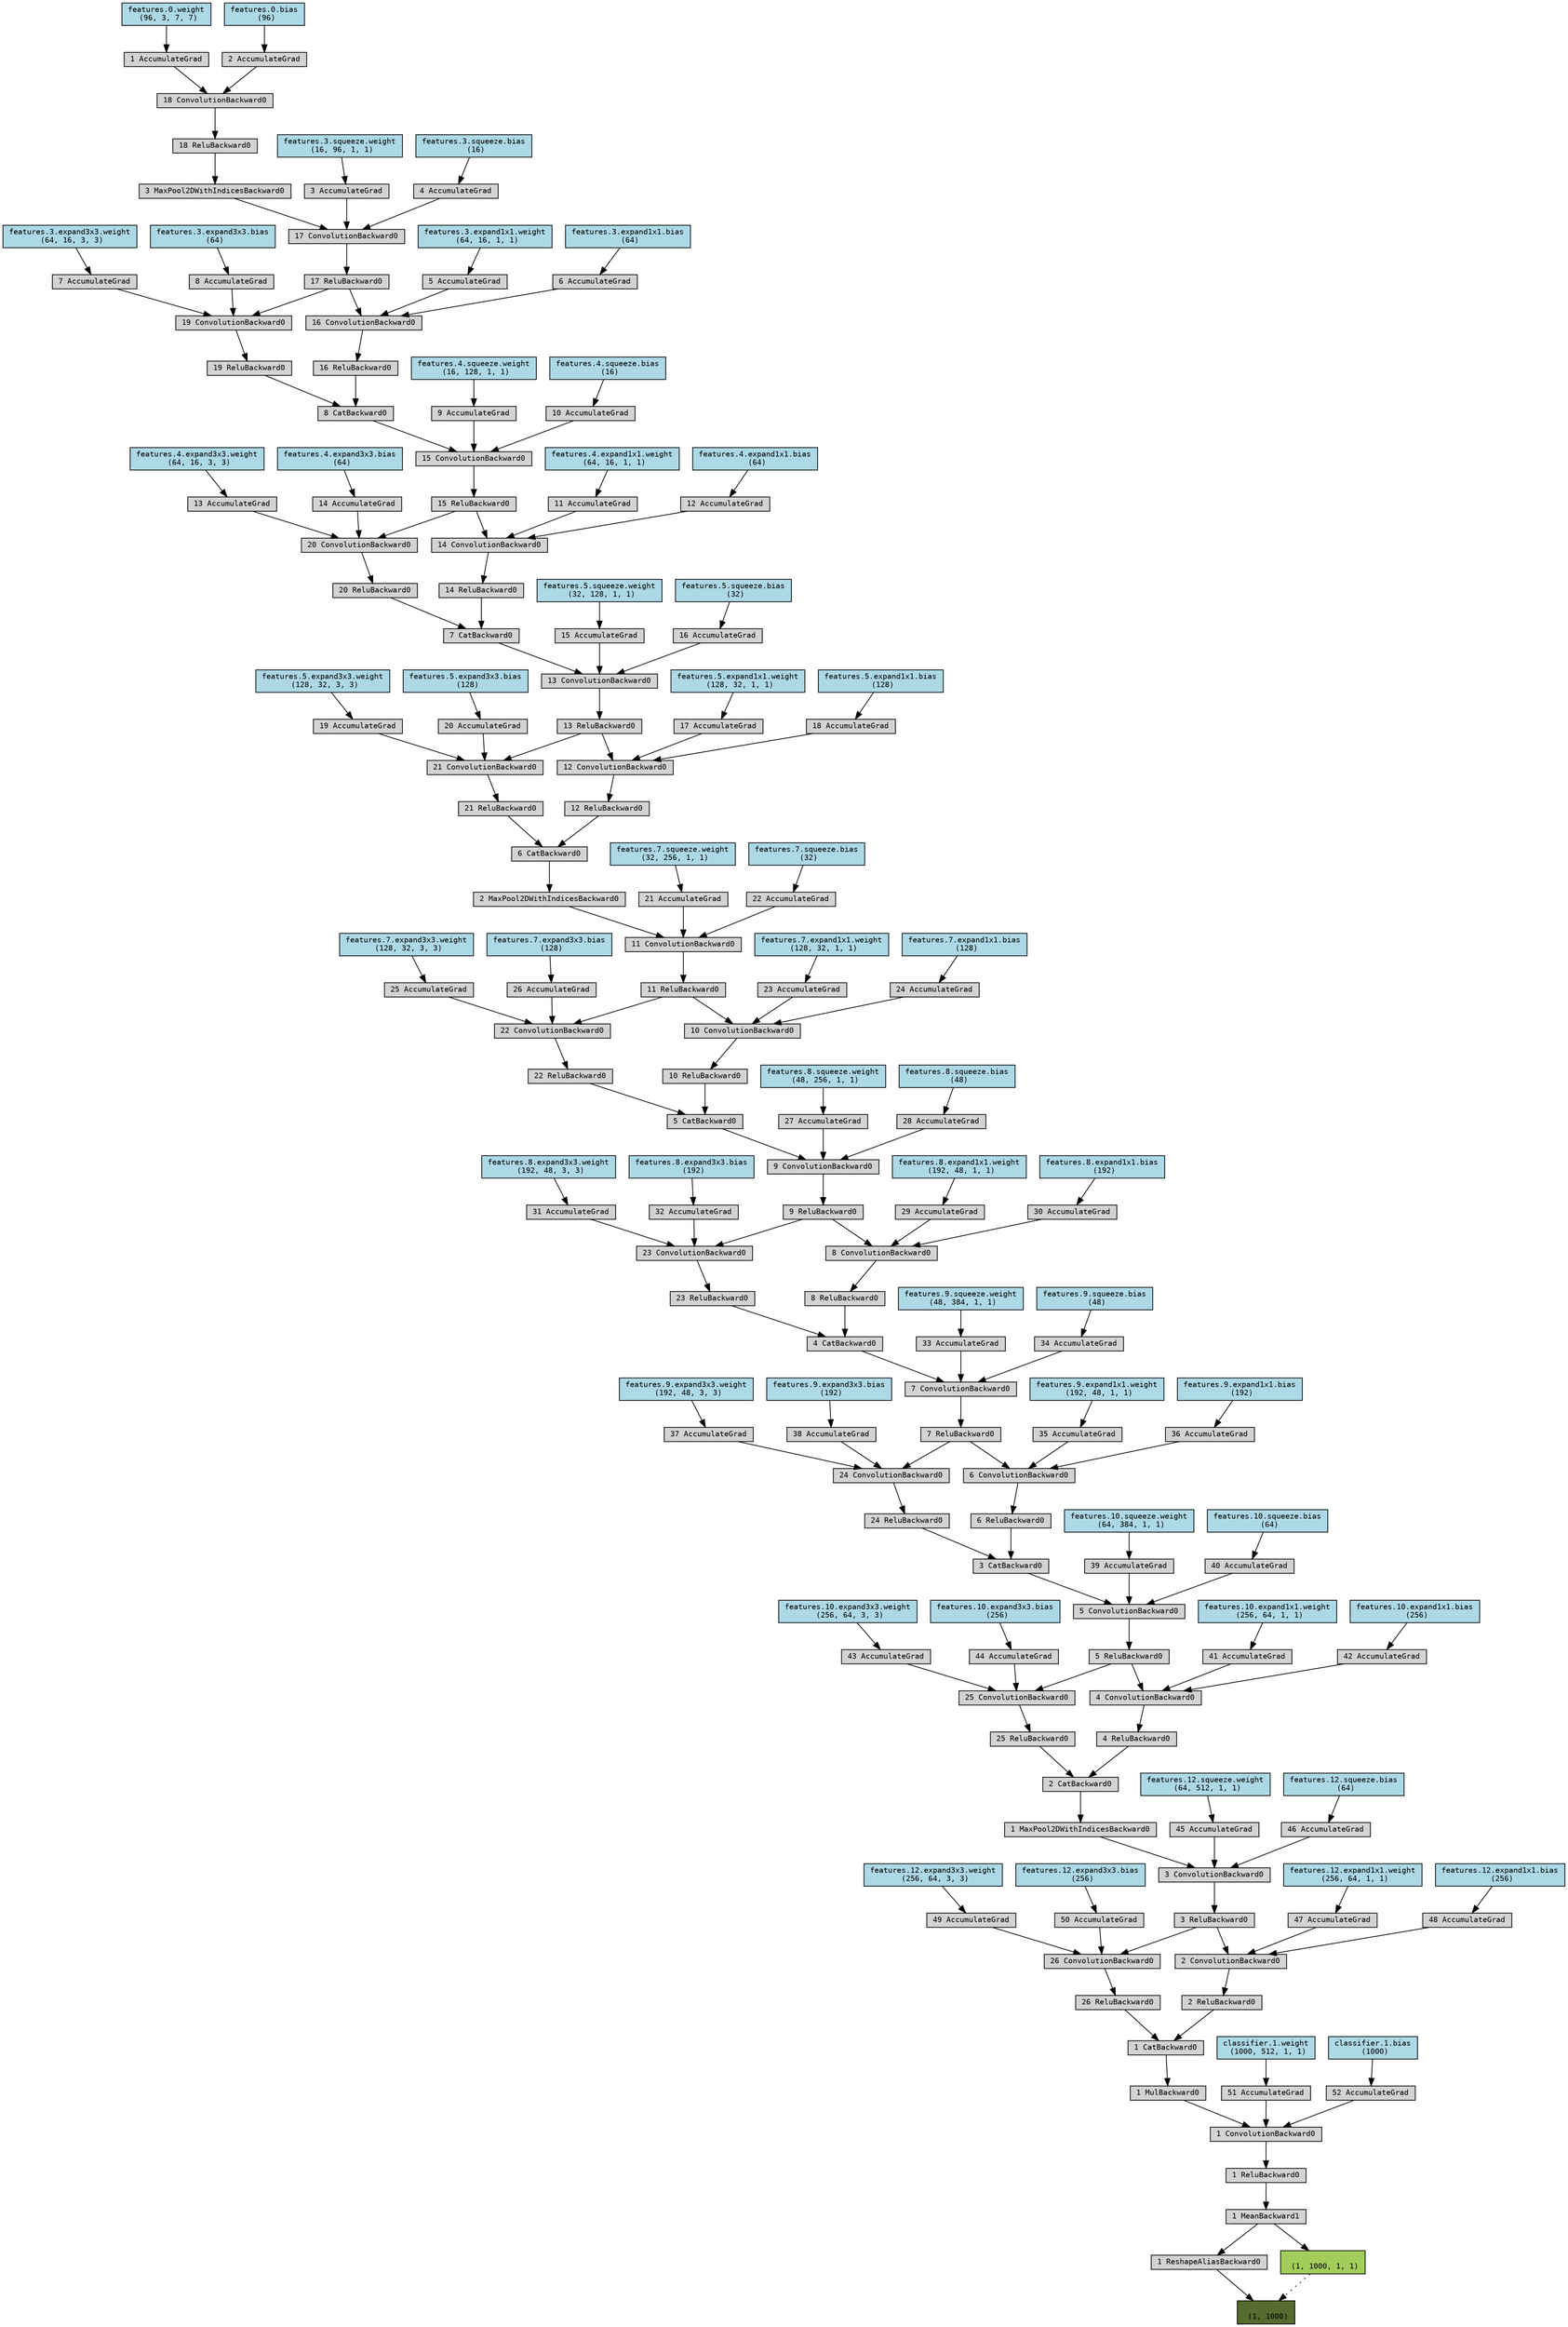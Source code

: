 digraph {
	graph [size="52.8,52.8"]
	node [align=left fontname=monospace fontsize=10 height=0.2 ranksep=0.1 shape=box style=filled]
	139884539478320 [label="
 (1, 1000)" fillcolor=darkolivegreen]
	139884539489488 [label="1 ReshapeAliasBackward0"]
	139884539489536 -> 139884539489488
	139884539489536 [label="1 MeanBackward1"]
	139884539489632 -> 139884539489536
	139884539489632 [label="1 ReluBackward0"]
	139884539489728 -> 139884539489632
	139884539489728 [label="1 ConvolutionBackward0"]
	139884539489824 -> 139884539489728
	139884539489824 [label="1 MulBackward0"]
	139884539490016 -> 139884539489824
	139884539490016 [label="1 CatBackward0"]
	139884539490112 -> 139884539490016
	139884539490112 [label="2 ReluBackward0"]
	139884539490256 -> 139884539490112
	139884539490256 [label="2 ConvolutionBackward0"]
	139884539490160 -> 139884539490256
	139884539490160 [label="3 ReluBackward0"]
	139884536013104 -> 139884539490160
	139884536013104 [label="3 ConvolutionBackward0"]
	139884536013200 -> 139884536013104
	139884536013200 [label="1 MaxPool2DWithIndicesBackward0"]
	139884536013392 -> 139884536013200
	139884536013392 [label="2 CatBackward0"]
	139884536013488 -> 139884536013392
	139884536013488 [label="4 ReluBackward0"]
	139884536013632 -> 139884536013488
	139884536013632 [label="4 ConvolutionBackward0"]
	139884536013728 -> 139884536013632
	139884536013728 [label="5 ReluBackward0"]
	139884536013920 -> 139884536013728
	139884536013920 [label="5 ConvolutionBackward0"]
	139884536014016 -> 139884536013920
	139884536014016 [label="3 CatBackward0"]
	139884536014208 -> 139884536014016
	139884536014208 [label="6 ReluBackward0"]
	139884536014352 -> 139884536014208
	139884536014352 [label="6 ConvolutionBackward0"]
	139884536014448 -> 139884536014352
	139884536014448 [label="7 ReluBackward0"]
	139884536014640 -> 139884536014448
	139884536014640 [label="7 ConvolutionBackward0"]
	139884536014736 -> 139884536014640
	139884536014736 [label="4 CatBackward0"]
	139884536014928 -> 139884536014736
	139884536014928 [label="8 ReluBackward0"]
	139884536015072 -> 139884536014928
	139884536015072 [label="8 ConvolutionBackward0"]
	139884536015168 -> 139884536015072
	139884536015168 [label="9 ReluBackward0"]
	139884536015360 -> 139884536015168
	139884536015360 [label="9 ConvolutionBackward0"]
	139884536015456 -> 139884536015360
	139884536015456 [label="5 CatBackward0"]
	139884536015648 -> 139884536015456
	139884536015648 [label="10 ReluBackward0"]
	139884536015792 -> 139884536015648
	139884536015792 [label="10 ConvolutionBackward0"]
	139884536015888 -> 139884536015792
	139884536015888 [label="11 ReluBackward0"]
	139884536016080 -> 139884536015888
	139884536016080 [label="11 ConvolutionBackward0"]
	139884536016176 -> 139884536016080
	139884536016176 [label="2 MaxPool2DWithIndicesBackward0"]
	139884536016368 -> 139884536016176
	139884536016368 [label="6 CatBackward0"]
	139884536016416 -> 139884536016368
	139884536016416 [label="12 ReluBackward0"]
	139884536016656 -> 139884536016416
	139884536016656 [label="12 ConvolutionBackward0"]
	139884536016704 -> 139884536016656
	139884536016704 [label="13 ReluBackward0"]
	139884536021152 -> 139884536016704
	139884536021152 [label="13 ConvolutionBackward0"]
	139884536021200 -> 139884536021152
	139884536021200 [label="7 CatBackward0"]
	139884536021488 -> 139884536021200
	139884536021488 [label="14 ReluBackward0"]
	139884536021632 -> 139884536021488
	139884536021632 [label="14 ConvolutionBackward0"]
	139884536021680 -> 139884536021632
	139884536021680 [label="15 ReluBackward0"]
	139884536021968 -> 139884536021680
	139884536021968 [label="15 ConvolutionBackward0"]
	139884536022016 -> 139884536021968
	139884536022016 [label="8 CatBackward0"]
	139884536022304 -> 139884536022016
	139884536022304 [label="16 ReluBackward0"]
	139884536022448 -> 139884536022304
	139884536022448 [label="16 ConvolutionBackward0"]
	139884536022496 -> 139884536022448
	139884536022496 [label="17 ReluBackward0"]
	139884536022784 -> 139884536022496
	139884536022784 [label="17 ConvolutionBackward0"]
	139884536022832 -> 139884536022784
	139884536022832 [label="3 MaxPool2DWithIndicesBackward0"]
	139884536023120 -> 139884536022832
	139884536023120 [label="18 ReluBackward0"]
	139884536023168 -> 139884536023120
	139884536023168 [label="18 ConvolutionBackward0"]
	139884536023312 -> 139884536023168
	139884539567056 [label="features.0.weight
 (96, 3, 7, 7)" fillcolor=lightblue]
	139884539567056 -> 139884536023312
	139884536023312 [label="1 AccumulateGrad"]
	139884536023264 -> 139884536023168
	139884539567216 [label="features.0.bias
 (96)" fillcolor=lightblue]
	139884539567216 -> 139884536023264
	139884536023264 [label="2 AccumulateGrad"]
	139884536022688 -> 139884536022784
	139884539567296 [label="features.3.squeeze.weight
 (16, 96, 1, 1)" fillcolor=lightblue]
	139884539567296 -> 139884536022688
	139884536022688 [label="3 AccumulateGrad"]
	139884536022928 -> 139884536022784
	139884539567536 [label="features.3.squeeze.bias
 (16)" fillcolor=lightblue]
	139884539567536 -> 139884536022928
	139884536022928 [label="4 AccumulateGrad"]
	139884536022352 -> 139884536022448
	139884539568016 [label="features.3.expand1x1.weight
 (64, 16, 1, 1)" fillcolor=lightblue]
	139884539568016 -> 139884536022352
	139884536022352 [label="5 AccumulateGrad"]
	139884536022592 -> 139884536022448
	139884539567936 [label="features.3.expand1x1.bias
 (64)" fillcolor=lightblue]
	139884539567936 -> 139884536022592
	139884536022592 [label="6 AccumulateGrad"]
	139884536022256 -> 139884536022016
	139884536022256 [label="19 ReluBackward0"]
	139884536022736 -> 139884536022256
	139884536022736 [label="19 ConvolutionBackward0"]
	139884536022496 -> 139884536022736
	139884536023072 -> 139884536022736
	139884539670672 [label="features.3.expand3x3.weight
 (64, 16, 3, 3)" fillcolor=lightblue]
	139884539670672 -> 139884536023072
	139884536023072 [label="7 AccumulateGrad"]
	139884536022976 -> 139884536022736
	139884539670752 [label="features.3.expand3x3.bias
 (64)" fillcolor=lightblue]
	139884539670752 -> 139884536022976
	139884536022976 [label="8 AccumulateGrad"]
	139884536021872 -> 139884536021968
	139884539670912 [label="features.4.squeeze.weight
 (16, 128, 1, 1)" fillcolor=lightblue]
	139884539670912 -> 139884536021872
	139884536021872 [label="9 AccumulateGrad"]
	139884536022112 -> 139884536021968
	139884539670992 [label="features.4.squeeze.bias
 (16)" fillcolor=lightblue]
	139884539670992 -> 139884536022112
	139884536022112 [label="10 AccumulateGrad"]
	139884536021536 -> 139884536021632
	139884539671152 [label="features.4.expand1x1.weight
 (64, 16, 1, 1)" fillcolor=lightblue]
	139884539671152 -> 139884536021536
	139884536021536 [label="11 AccumulateGrad"]
	139884536021776 -> 139884536021632
	139884539671232 [label="features.4.expand1x1.bias
 (64)" fillcolor=lightblue]
	139884539671232 -> 139884536021776
	139884536021776 [label="12 AccumulateGrad"]
	139884536021440 -> 139884536021200
	139884536021440 [label="20 ReluBackward0"]
	139884536021920 -> 139884536021440
	139884536021920 [label="20 ConvolutionBackward0"]
	139884536021680 -> 139884536021920
	139884536022208 -> 139884536021920
	139884539671392 [label="features.4.expand3x3.weight
 (64, 16, 3, 3)" fillcolor=lightblue]
	139884539671392 -> 139884536022208
	139884536022208 [label="13 AccumulateGrad"]
	139884536022160 -> 139884536021920
	139884539671472 [label="features.4.expand3x3.bias
 (64)" fillcolor=lightblue]
	139884539671472 -> 139884536022160
	139884536022160 [label="14 AccumulateGrad"]
	139884536021056 -> 139884536021152
	139884539671632 [label="features.5.squeeze.weight
 (32, 128, 1, 1)" fillcolor=lightblue]
	139884539671632 -> 139884536021056
	139884536021056 [label="15 AccumulateGrad"]
	139884536021296 -> 139884536021152
	139884539671712 [label="features.5.squeeze.bias
 (32)" fillcolor=lightblue]
	139884539671712 -> 139884536021296
	139884536021296 [label="16 AccumulateGrad"]
	139884536016560 -> 139884536016656
	139884539671872 [label="features.5.expand1x1.weight
 (128, 32, 1, 1)" fillcolor=lightblue]
	139884539671872 -> 139884536016560
	139884536016560 [label="17 AccumulateGrad"]
	139884536016800 -> 139884536016656
	139884539671952 [label="features.5.expand1x1.bias
 (128)" fillcolor=lightblue]
	139884539671952 -> 139884536016800
	139884536016800 [label="18 AccumulateGrad"]
	139884536016272 -> 139884536016368
	139884536016272 [label="21 ReluBackward0"]
	139884536016848 -> 139884536016272
	139884536016848 [label="21 ConvolutionBackward0"]
	139884536016704 -> 139884536016848
	139884536021392 -> 139884536016848
	139884539672112 [label="features.5.expand3x3.weight
 (128, 32, 3, 3)" fillcolor=lightblue]
	139884539672112 -> 139884536021392
	139884536021392 [label="19 AccumulateGrad"]
	139884536021344 -> 139884536016848
	139884539672192 [label="features.5.expand3x3.bias
 (128)" fillcolor=lightblue]
	139884539672192 -> 139884536021344
	139884536021344 [label="20 AccumulateGrad"]
	139884536016128 -> 139884536016080
	139884539672352 [label="features.7.squeeze.weight
 (32, 256, 1, 1)" fillcolor=lightblue]
	139884539672352 -> 139884536016128
	139884536016128 [label="21 AccumulateGrad"]
	139884536015984 -> 139884536016080
	139884539672432 [label="features.7.squeeze.bias
 (32)" fillcolor=lightblue]
	139884539672432 -> 139884536015984
	139884536015984 [label="22 AccumulateGrad"]
	139884536015840 -> 139884536015792
	139884539672592 [label="features.7.expand1x1.weight
 (128, 32, 1, 1)" fillcolor=lightblue]
	139884539672592 -> 139884536015840
	139884536015840 [label="23 AccumulateGrad"]
	139884536015696 -> 139884536015792
	139884539672672 [label="features.7.expand1x1.bias
 (128)" fillcolor=lightblue]
	139884539672672 -> 139884536015696
	139884536015696 [label="24 AccumulateGrad"]
	139884536015600 -> 139884536015456
	139884536015600 [label="22 ReluBackward0"]
	139884536016032 -> 139884536015600
	139884536016032 [label="22 ConvolutionBackward0"]
	139884536015888 -> 139884536016032
	139884536016320 -> 139884536016032
	139884539566176 [label="features.7.expand3x3.weight
 (128, 32, 3, 3)" fillcolor=lightblue]
	139884539566176 -> 139884536016320
	139884536016320 [label="25 AccumulateGrad"]
	139884536016224 -> 139884536016032
	139884539567376 [label="features.7.expand3x3.bias
 (128)" fillcolor=lightblue]
	139884539567376 -> 139884536016224
	139884536016224 [label="26 AccumulateGrad"]
	139884536015408 -> 139884536015360
	139884539566896 [label="features.8.squeeze.weight
 (48, 256, 1, 1)" fillcolor=lightblue]
	139884539566896 -> 139884536015408
	139884536015408 [label="27 AccumulateGrad"]
	139884536015264 -> 139884536015360
	139884539566976 [label="features.8.squeeze.bias
 (48)" fillcolor=lightblue]
	139884539566976 -> 139884536015264
	139884536015264 [label="28 AccumulateGrad"]
	139884536015120 -> 139884536015072
	139884539565136 [label="features.8.expand1x1.weight
 (192, 48, 1, 1)" fillcolor=lightblue]
	139884539565136 -> 139884536015120
	139884536015120 [label="29 AccumulateGrad"]
	139884536014976 -> 139884536015072
	139884539565936 [label="features.8.expand1x1.bias
 (192)" fillcolor=lightblue]
	139884539565936 -> 139884536014976
	139884536014976 [label="30 AccumulateGrad"]
	139884536014880 -> 139884536014736
	139884536014880 [label="23 ReluBackward0"]
	139884536015312 -> 139884536014880
	139884536015312 [label="23 ConvolutionBackward0"]
	139884536015168 -> 139884536015312
	139884536015552 -> 139884536015312
	139884539565376 [label="features.8.expand3x3.weight
 (192, 48, 3, 3)" fillcolor=lightblue]
	139884539565376 -> 139884536015552
	139884536015552 [label="31 AccumulateGrad"]
	139884536015504 -> 139884536015312
	139884539565856 [label="features.8.expand3x3.bias
 (192)" fillcolor=lightblue]
	139884539565856 -> 139884536015504
	139884536015504 [label="32 AccumulateGrad"]
	139884536014688 -> 139884536014640
	139884539565536 [label="features.9.squeeze.weight
 (48, 384, 1, 1)" fillcolor=lightblue]
	139884539565536 -> 139884536014688
	139884536014688 [label="33 AccumulateGrad"]
	139884536014544 -> 139884536014640
	139884539566096 [label="features.9.squeeze.bias
 (48)" fillcolor=lightblue]
	139884539566096 -> 139884536014544
	139884536014544 [label="34 AccumulateGrad"]
	139884536014400 -> 139884536014352
	139884539565456 [label="features.9.expand1x1.weight
 (192, 48, 1, 1)" fillcolor=lightblue]
	139884539565456 -> 139884536014400
	139884536014400 [label="35 AccumulateGrad"]
	139884536014256 -> 139884536014352
	139884539565776 [label="features.9.expand1x1.bias
 (192)" fillcolor=lightblue]
	139884539565776 -> 139884536014256
	139884536014256 [label="36 AccumulateGrad"]
	139884536014160 -> 139884536014016
	139884536014160 [label="24 ReluBackward0"]
	139884536014592 -> 139884536014160
	139884536014592 [label="24 ConvolutionBackward0"]
	139884536014448 -> 139884536014592
	139884536014832 -> 139884536014592
	139884539565616 [label="features.9.expand3x3.weight
 (192, 48, 3, 3)" fillcolor=lightblue]
	139884539565616 -> 139884536014832
	139884536014832 [label="37 AccumulateGrad"]
	139884536014784 -> 139884536014592
	139884539566336 [label="features.9.expand3x3.bias
 (192)" fillcolor=lightblue]
	139884539566336 -> 139884536014784
	139884536014784 [label="38 AccumulateGrad"]
	139884536013968 -> 139884536013920
	139884539566416 [label="features.10.squeeze.weight
 (64, 384, 1, 1)" fillcolor=lightblue]
	139884539566416 -> 139884536013968
	139884536013968 [label="39 AccumulateGrad"]
	139884536013824 -> 139884536013920
	139884539672512 [label="features.10.squeeze.bias
 (64)" fillcolor=lightblue]
	139884539672512 -> 139884536013824
	139884536013824 [label="40 AccumulateGrad"]
	139884536013680 -> 139884536013632
	139884539672832 [label="features.10.expand1x1.weight
 (256, 64, 1, 1)" fillcolor=lightblue]
	139884539672832 -> 139884536013680
	139884536013680 [label="41 AccumulateGrad"]
	139884536013536 -> 139884536013632
	139884539672912 [label="features.10.expand1x1.bias
 (256)" fillcolor=lightblue]
	139884539672912 -> 139884536013536
	139884536013536 [label="42 AccumulateGrad"]
	139884536013440 -> 139884536013392
	139884536013440 [label="25 ReluBackward0"]
	139884536013872 -> 139884536013440
	139884536013872 [label="25 ConvolutionBackward0"]
	139884536013728 -> 139884536013872
	139884536014112 -> 139884536013872
	139884539673072 [label="features.10.expand3x3.weight
 (256, 64, 3, 3)" fillcolor=lightblue]
	139884539673072 -> 139884536014112
	139884536014112 [label="43 AccumulateGrad"]
	139884536014064 -> 139884536013872
	139884539673152 [label="features.10.expand3x3.bias
 (256)" fillcolor=lightblue]
	139884539673152 -> 139884536014064
	139884536014064 [label="44 AccumulateGrad"]
	139884536013152 -> 139884536013104
	139884539673312 [label="features.12.squeeze.weight
 (64, 512, 1, 1)" fillcolor=lightblue]
	139884539673312 -> 139884536013152
	139884536013152 [label="45 AccumulateGrad"]
	139884536013008 -> 139884536013104
	139884539673392 [label="features.12.squeeze.bias
 (64)" fillcolor=lightblue]
	139884539673392 -> 139884536013008
	139884536013008 [label="46 AccumulateGrad"]
	139884536012912 -> 139884539490256
	139884539673552 [label="features.12.expand1x1.weight
 (256, 64, 1, 1)" fillcolor=lightblue]
	139884539673552 -> 139884536012912
	139884536012912 [label="47 AccumulateGrad"]
	139884536012864 -> 139884539490256
	139884539673632 [label="features.12.expand1x1.bias
 (256)" fillcolor=lightblue]
	139884539673632 -> 139884536012864
	139884536012864 [label="48 AccumulateGrad"]
	139884539490064 -> 139884539490016
	139884539490064 [label="26 ReluBackward0"]
	139884539490208 -> 139884539490064
	139884539490208 [label="26 ConvolutionBackward0"]
	139884539490160 -> 139884539490208
	139884536013344 -> 139884539490208
	139884539673792 [label="features.12.expand3x3.weight
 (256, 64, 3, 3)" fillcolor=lightblue]
	139884539673792 -> 139884536013344
	139884536013344 [label="49 AccumulateGrad"]
	139884536013248 -> 139884539490208
	139884539673872 [label="features.12.expand3x3.bias
 (256)" fillcolor=lightblue]
	139884539673872 -> 139884536013248
	139884536013248 [label="50 AccumulateGrad"]
	139884539489776 -> 139884539489728
	139884539674032 [label="classifier.1.weight
 (1000, 512, 1, 1)" fillcolor=lightblue]
	139884539674032 -> 139884539489776
	139884539489776 [label="51 AccumulateGrad"]
	139884539489344 -> 139884539489728
	139884539674112 [label="classifier.1.bias
 (1000)" fillcolor=lightblue]
	139884539674112 -> 139884539489344
	139884539489344 [label="52 AccumulateGrad"]
	139884539489488 -> 139884539478320
	139884535997760 [label="
 (1, 1000, 1, 1)" fillcolor=darkolivegreen3]
	139884539489536 -> 139884535997760
	139884535997760 -> 139884539478320 [style=dotted]
}
